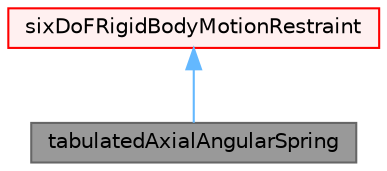 digraph "tabulatedAxialAngularSpring"
{
 // LATEX_PDF_SIZE
  bgcolor="transparent";
  edge [fontname=Helvetica,fontsize=10,labelfontname=Helvetica,labelfontsize=10];
  node [fontname=Helvetica,fontsize=10,shape=box,height=0.2,width=0.4];
  Node1 [id="Node000001",label="tabulatedAxialAngularSpring",height=0.2,width=0.4,color="gray40", fillcolor="grey60", style="filled", fontcolor="black",tooltip="sixDoFRigidBodyMotionRestraints model. Axial angular spring with moment values drawn from an interpol..."];
  Node2 -> Node1 [id="edge1_Node000001_Node000002",dir="back",color="steelblue1",style="solid",tooltip=" "];
  Node2 [id="Node000002",label="sixDoFRigidBodyMotionRestraint",height=0.2,width=0.4,color="red", fillcolor="#FFF0F0", style="filled",URL="$classFoam_1_1sixDoFRigidBodyMotionRestraint.html",tooltip="Base class for defining restraints for sixDoF motions."];
}
